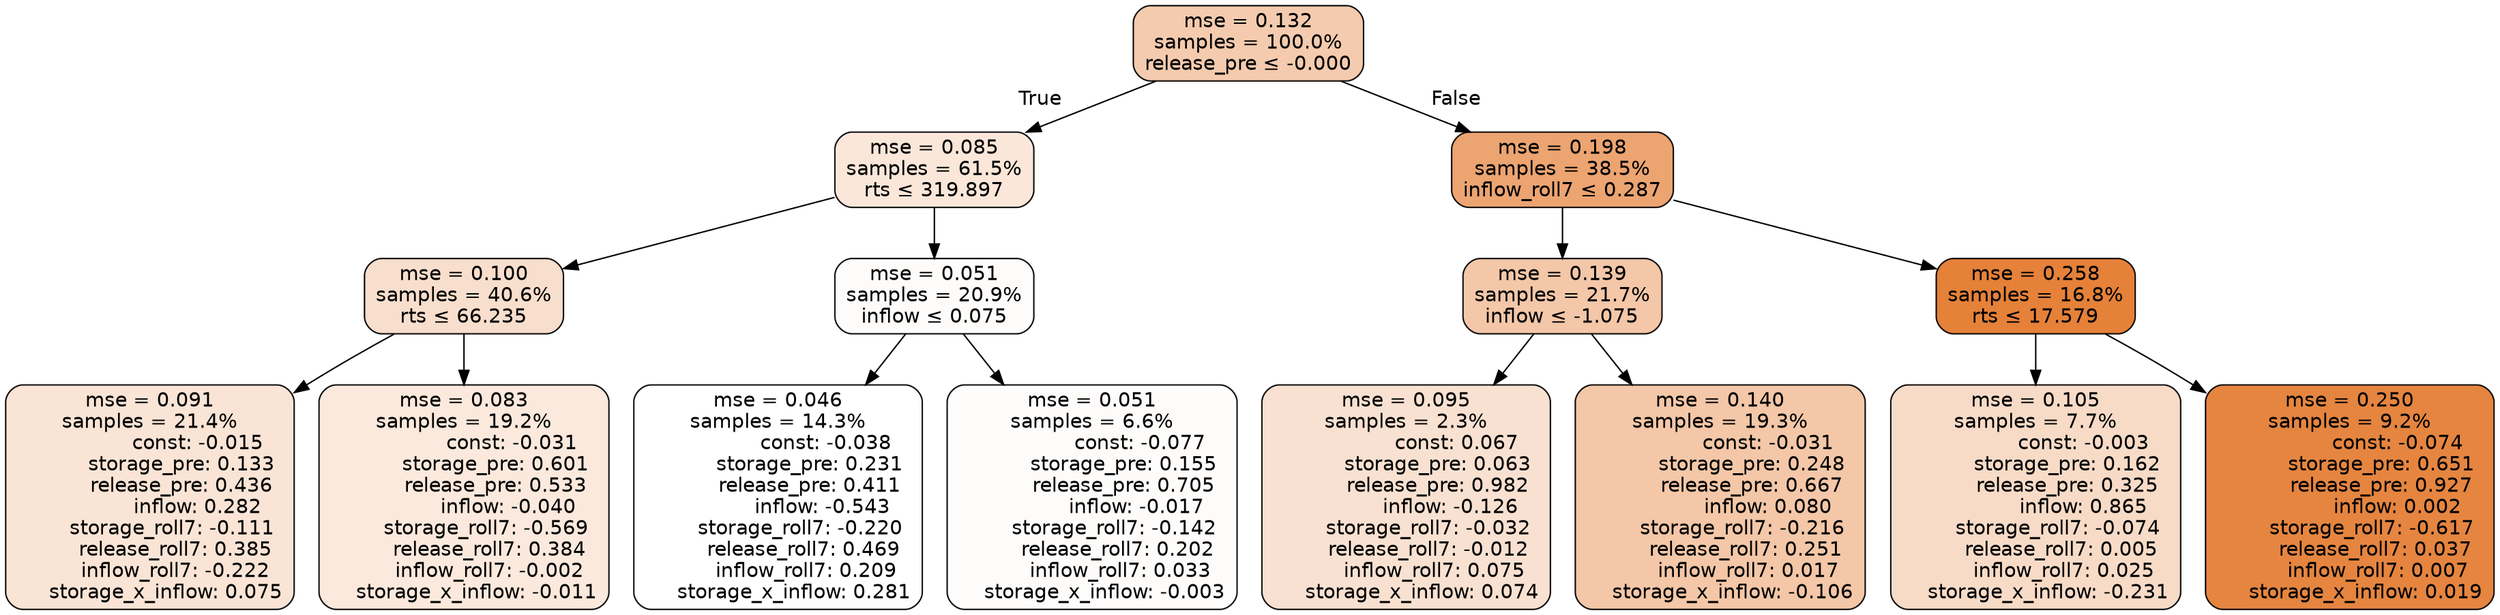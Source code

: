digraph tree {
bgcolor="transparent"
node [shape=rectangle, style="filled, rounded", color="black", fontname=helvetica] ;
edge [fontname=helvetica] ;
	"0" [label="mse = 0.132
samples = 100.0%
release_pre &le; -0.000", fillcolor="#f4cbae"]
	"1" [label="mse = 0.085
samples = 61.5%
rts &le; 319.897", fillcolor="#fae7da"]
	"2" [label="mse = 0.100
samples = 40.6%
rts &le; 66.235", fillcolor="#f8decc"]
	"3" [label="mse = 0.091
samples = 21.4%
               const: -0.015
          storage_pre: 0.133
          release_pre: 0.436
               inflow: 0.282
       storage_roll7: -0.111
        release_roll7: 0.385
        inflow_roll7: -0.222
     storage_x_inflow: 0.075", fillcolor="#f9e4d5"]
	"4" [label="mse = 0.083
samples = 19.2%
               const: -0.031
          storage_pre: 0.601
          release_pre: 0.533
              inflow: -0.040
       storage_roll7: -0.569
        release_roll7: 0.384
        inflow_roll7: -0.002
    storage_x_inflow: -0.011", fillcolor="#fae9dc"]
	"5" [label="mse = 0.051
samples = 20.9%
inflow &le; 0.075", fillcolor="#fefcfa"]
	"6" [label="mse = 0.046
samples = 14.3%
               const: -0.038
          storage_pre: 0.231
          release_pre: 0.411
              inflow: -0.543
       storage_roll7: -0.220
        release_roll7: 0.469
         inflow_roll7: 0.209
     storage_x_inflow: 0.281", fillcolor="#ffffff"]
	"7" [label="mse = 0.051
samples = 6.6%
               const: -0.077
          storage_pre: 0.155
          release_pre: 0.705
              inflow: -0.017
       storage_roll7: -0.142
        release_roll7: 0.202
         inflow_roll7: 0.033
    storage_x_inflow: -0.003", fillcolor="#fefcfa"]
	"8" [label="mse = 0.198
samples = 38.5%
inflow_roll7 &le; 0.287", fillcolor="#eca471"]
	"9" [label="mse = 0.139
samples = 21.7%
inflow &le; -1.075", fillcolor="#f3c7a8"]
	"10" [label="mse = 0.095
samples = 2.3%
                const: 0.067
          storage_pre: 0.063
          release_pre: 0.982
              inflow: -0.126
       storage_roll7: -0.032
       release_roll7: -0.012
         inflow_roll7: 0.075
     storage_x_inflow: 0.074", fillcolor="#f8e1d1"]
	"11" [label="mse = 0.140
samples = 19.3%
               const: -0.031
          storage_pre: 0.248
          release_pre: 0.667
               inflow: 0.080
       storage_roll7: -0.216
        release_roll7: 0.251
         inflow_roll7: 0.017
    storage_x_inflow: -0.106", fillcolor="#f3c7a7"]
	"12" [label="mse = 0.258
samples = 16.8%
rts &le; 17.579", fillcolor="#e58139"]
	"13" [label="mse = 0.105
samples = 7.7%
               const: -0.003
          storage_pre: 0.162
          release_pre: 0.325
               inflow: 0.865
       storage_roll7: -0.074
        release_roll7: 0.005
         inflow_roll7: 0.025
    storage_x_inflow: -0.231", fillcolor="#f7dbc7"]
	"14" [label="mse = 0.250
samples = 9.2%
               const: -0.074
          storage_pre: 0.651
          release_pre: 0.927
               inflow: 0.002
       storage_roll7: -0.617
        release_roll7: 0.037
         inflow_roll7: 0.007
     storage_x_inflow: 0.019", fillcolor="#e58540"]

	"0" -> "1" [labeldistance=2.5, labelangle=45, headlabel="True"]
	"1" -> "2"
	"2" -> "3"
	"2" -> "4"
	"1" -> "5"
	"5" -> "6"
	"5" -> "7"
	"0" -> "8" [labeldistance=2.5, labelangle=-45, headlabel="False"]
	"8" -> "9"
	"9" -> "10"
	"9" -> "11"
	"8" -> "12"
	"12" -> "13"
	"12" -> "14"
}